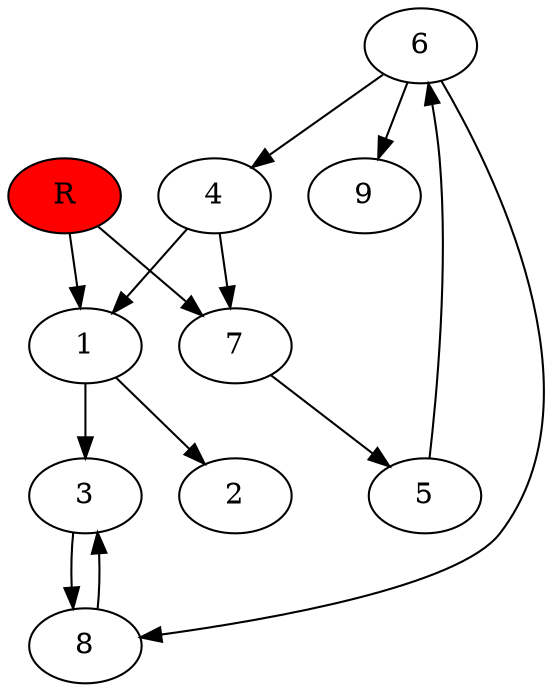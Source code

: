 digraph prb6877 {
	1
	2
	3
	4
	5
	6
	7
	8
	R [fillcolor="#ff0000" style=filled]
	1 -> 2
	1 -> 3
	3 -> 8
	4 -> 1
	4 -> 7
	5 -> 6
	6 -> 4
	6 -> 8
	6 -> 9
	7 -> 5
	8 -> 3
	R -> 1
	R -> 7
}
